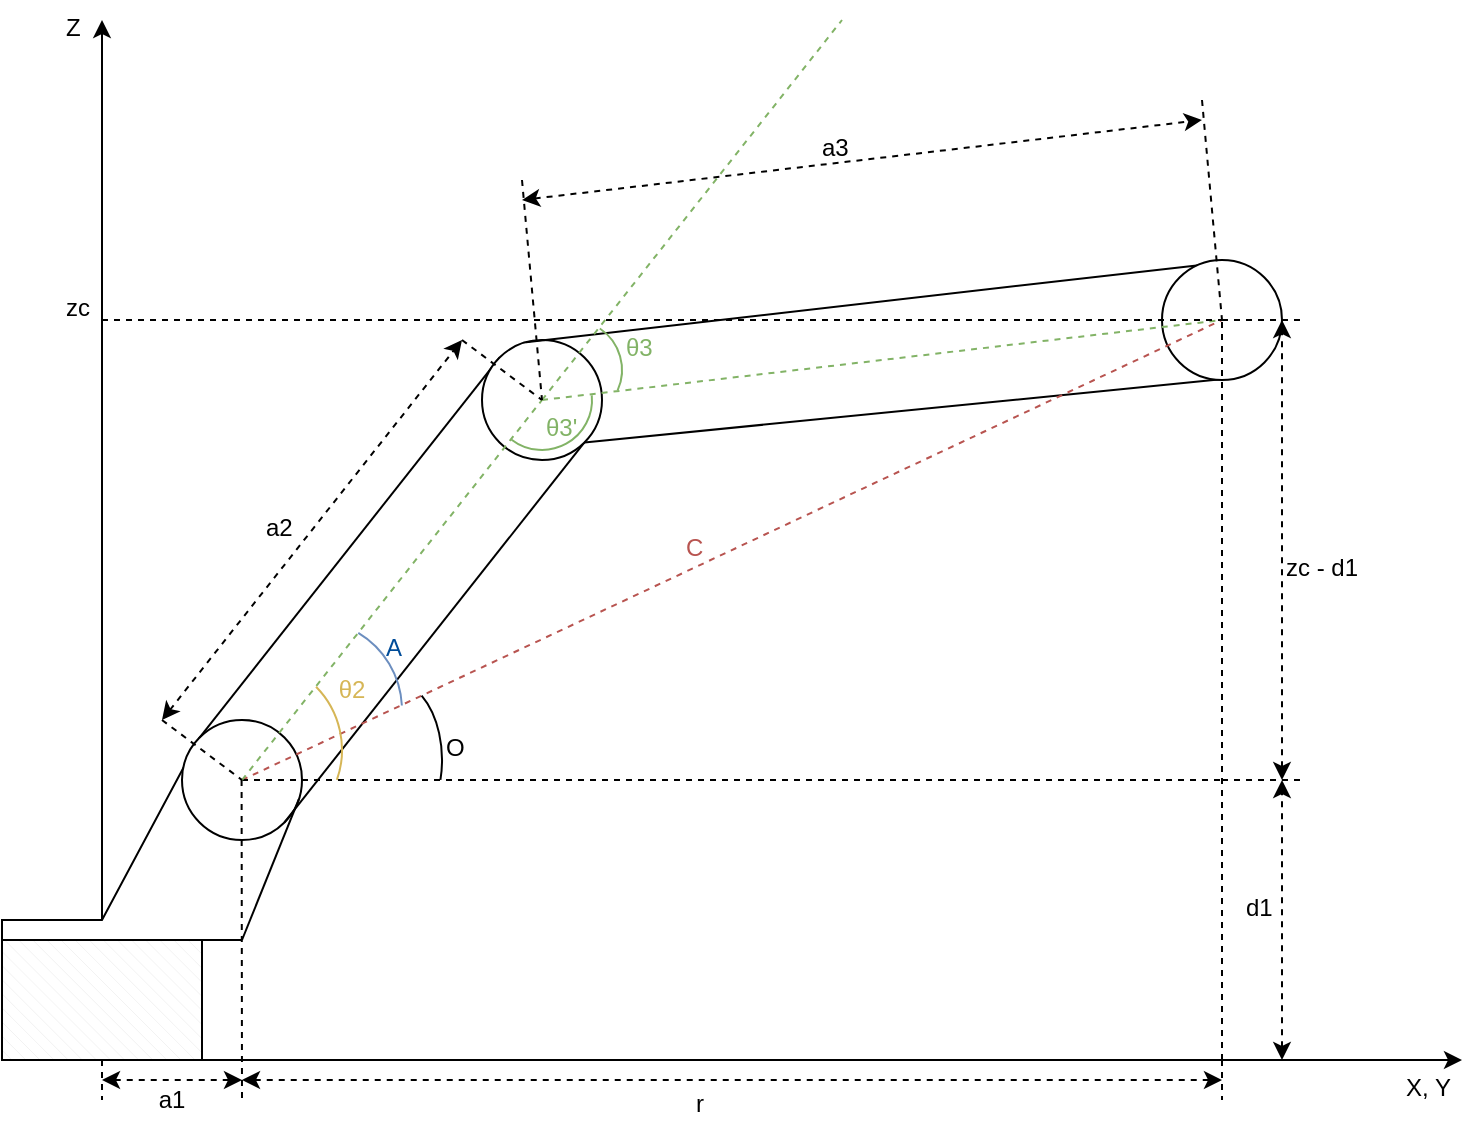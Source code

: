 <mxfile version="21.1.4" type="github">
  <diagram id="-vXVlNsbkdCq79Y3Mfth" name="Page-1">
    <mxGraphModel dx="2012" dy="658" grid="1" gridSize="10" guides="1" tooltips="1" connect="1" arrows="1" fold="1" page="1" pageScale="1" pageWidth="827" pageHeight="1169" math="0" shadow="0">
      <root>
        <mxCell id="0" />
        <mxCell id="1" parent="0" />
        <mxCell id="2kVJpFrSpQu1jmbqUrIs-1" value="" style="endArrow=classic;html=1;rounded=0;" parent="1" edge="1">
          <mxGeometry width="50" height="50" relative="1" as="geometry">
            <mxPoint x="40" y="560" as="sourcePoint" />
            <mxPoint x="720" y="560" as="targetPoint" />
          </mxGeometry>
        </mxCell>
        <mxCell id="2kVJpFrSpQu1jmbqUrIs-2" value="" style="endArrow=classic;html=1;rounded=0;" parent="1" edge="1">
          <mxGeometry width="50" height="50" relative="1" as="geometry">
            <mxPoint x="40" y="490" as="sourcePoint" />
            <mxPoint x="40" y="40" as="targetPoint" />
          </mxGeometry>
        </mxCell>
        <mxCell id="2kVJpFrSpQu1jmbqUrIs-5" value="" style="endArrow=classic;startArrow=classic;html=1;rounded=0;dashed=1;" parent="1" edge="1">
          <mxGeometry width="50" height="50" relative="1" as="geometry">
            <mxPoint x="40" y="570" as="sourcePoint" />
            <mxPoint x="110" y="570" as="targetPoint" />
          </mxGeometry>
        </mxCell>
        <mxCell id="2kVJpFrSpQu1jmbqUrIs-6" value="" style="endArrow=none;html=1;rounded=0;dashed=1;" parent="1" edge="1">
          <mxGeometry width="50" height="50" relative="1" as="geometry">
            <mxPoint x="40" y="560" as="sourcePoint" />
            <mxPoint x="40" y="580" as="targetPoint" />
          </mxGeometry>
        </mxCell>
        <mxCell id="ueE82trLqGOOPJVc2oxz-1" value="a1" style="text;html=1;strokeColor=none;fillColor=none;align=center;verticalAlign=middle;whiteSpace=wrap;rounded=0;" parent="1" vertex="1">
          <mxGeometry x="60" y="575" width="30" height="10" as="geometry" />
        </mxCell>
        <mxCell id="ueE82trLqGOOPJVc2oxz-9" value="" style="verticalLabelPosition=bottom;verticalAlign=top;html=1;shape=mxgraph.basic.patternFillRect;fillStyle=diagRev;step=5;fillStrokeWidth=0.2;fillStrokeColor=#dddddd;" parent="1" vertex="1">
          <mxGeometry x="-10" y="500" width="100" height="60" as="geometry" />
        </mxCell>
        <mxCell id="ueE82trLqGOOPJVc2oxz-10" value="" style="endArrow=none;html=1;rounded=0;entryX=0;entryY=0;entryDx=0;entryDy=0;" parent="1" target="ueE82trLqGOOPJVc2oxz-11" edge="1">
          <mxGeometry width="50" height="50" relative="1" as="geometry">
            <mxPoint x="-10" y="500" as="sourcePoint" />
            <mxPoint x="80" y="460" as="targetPoint" />
            <Array as="points">
              <mxPoint x="-10" y="490" />
              <mxPoint x="40" y="490" />
            </Array>
          </mxGeometry>
        </mxCell>
        <mxCell id="ueE82trLqGOOPJVc2oxz-11" value="" style="ellipse;whiteSpace=wrap;html=1;aspect=fixed;" parent="1" vertex="1">
          <mxGeometry x="80" y="390" width="60" height="60" as="geometry" />
        </mxCell>
        <mxCell id="ueE82trLqGOOPJVc2oxz-12" value="" style="endArrow=none;html=1;rounded=0;entryX=0.974;entryY=0.659;entryDx=0;entryDy=0;entryPerimeter=0;" parent="1" target="ueE82trLqGOOPJVc2oxz-11" edge="1">
          <mxGeometry width="50" height="50" relative="1" as="geometry">
            <mxPoint x="110" y="500" as="sourcePoint" />
            <mxPoint x="140" y="430" as="targetPoint" />
          </mxGeometry>
        </mxCell>
        <mxCell id="ueE82trLqGOOPJVc2oxz-13" value="" style="endArrow=none;html=1;rounded=0;" parent="1" edge="1">
          <mxGeometry width="50" height="50" relative="1" as="geometry">
            <mxPoint x="90" y="500" as="sourcePoint" />
            <mxPoint x="110" y="500" as="targetPoint" />
          </mxGeometry>
        </mxCell>
        <mxCell id="ueE82trLqGOOPJVc2oxz-14" value="" style="endArrow=none;html=1;rounded=0;exitX=0;exitY=0;exitDx=0;exitDy=0;entryX=0;entryY=0;entryDx=0;entryDy=0;" parent="1" source="ueE82trLqGOOPJVc2oxz-11" target="ueE82trLqGOOPJVc2oxz-16" edge="1">
          <mxGeometry width="50" height="50" relative="1" as="geometry">
            <mxPoint x="90" y="400" as="sourcePoint" />
            <mxPoint x="240" y="240" as="targetPoint" />
          </mxGeometry>
        </mxCell>
        <mxCell id="ueE82trLqGOOPJVc2oxz-15" value="" style="endArrow=none;html=1;rounded=0;exitX=1;exitY=1;exitDx=0;exitDy=0;entryX=1;entryY=1;entryDx=0;entryDy=0;" parent="1" source="ueE82trLqGOOPJVc2oxz-11" target="ueE82trLqGOOPJVc2oxz-16" edge="1">
          <mxGeometry width="50" height="50" relative="1" as="geometry">
            <mxPoint x="139.997" y="428.787" as="sourcePoint" />
            <mxPoint x="291.21" y="270" as="targetPoint" />
          </mxGeometry>
        </mxCell>
        <mxCell id="2kVJpFrSpQu1jmbqUrIs-7" value="" style="endArrow=none;html=1;rounded=0;exitX=1;exitY=1;exitDx=0;exitDy=0;dashed=1;" parent="1" edge="1">
          <mxGeometry width="50" height="50" relative="1" as="geometry">
            <mxPoint x="109.8" y="420" as="sourcePoint" />
            <mxPoint x="110" y="580" as="targetPoint" />
          </mxGeometry>
        </mxCell>
        <mxCell id="ueE82trLqGOOPJVc2oxz-16" value="" style="ellipse;whiteSpace=wrap;html=1;aspect=fixed;" parent="1" vertex="1">
          <mxGeometry x="230" y="200" width="60" height="60" as="geometry" />
        </mxCell>
        <mxCell id="ueE82trLqGOOPJVc2oxz-17" value="" style="endArrow=none;html=1;rounded=0;exitX=0.367;exitY=0.018;exitDx=0;exitDy=0;exitPerimeter=0;entryX=0.307;entryY=0.043;entryDx=0;entryDy=0;entryPerimeter=0;" parent="1" source="ueE82trLqGOOPJVc2oxz-16" target="ueE82trLqGOOPJVc2oxz-19" edge="1">
          <mxGeometry width="50" height="50" relative="1" as="geometry">
            <mxPoint x="279.997" y="259.997" as="sourcePoint" />
            <mxPoint x="520" y="150" as="targetPoint" />
          </mxGeometry>
        </mxCell>
        <mxCell id="ueE82trLqGOOPJVc2oxz-18" value="" style="endArrow=none;html=1;rounded=0;exitX=1;exitY=1;exitDx=0;exitDy=0;entryX=0.637;entryY=0.98;entryDx=0;entryDy=0;entryPerimeter=0;" parent="1" source="ueE82trLqGOOPJVc2oxz-16" target="ueE82trLqGOOPJVc2oxz-19" edge="1">
          <mxGeometry width="50" height="50" relative="1" as="geometry">
            <mxPoint x="280.0" y="281.08" as="sourcePoint" />
            <mxPoint x="547.98" y="200" as="targetPoint" />
          </mxGeometry>
        </mxCell>
        <mxCell id="ueE82trLqGOOPJVc2oxz-19" value="" style="ellipse;whiteSpace=wrap;html=1;aspect=fixed;" parent="1" vertex="1">
          <mxGeometry x="570" y="160" width="60" height="60" as="geometry" />
        </mxCell>
        <mxCell id="ueE82trLqGOOPJVc2oxz-20" value="" style="endArrow=none;html=1;rounded=1;entryX=0.5;entryY=0.5;entryDx=0;entryDy=0;entryPerimeter=0;fillColor=#f8cecc;strokeColor=#B85450;dashed=1;" parent="1" target="ueE82trLqGOOPJVc2oxz-19" edge="1">
          <mxGeometry width="50" height="50" relative="1" as="geometry">
            <mxPoint x="110" y="420" as="sourcePoint" />
            <mxPoint x="670" y="170" as="targetPoint" />
          </mxGeometry>
        </mxCell>
        <mxCell id="ueE82trLqGOOPJVc2oxz-21" value="" style="verticalLabelPosition=bottom;verticalAlign=top;html=1;shape=mxgraph.basic.arc;startAngle=0.101;endAngle=0.29;" parent="1" vertex="1">
          <mxGeometry x="160" y="370" width="50" height="80" as="geometry" />
        </mxCell>
        <mxCell id="ueE82trLqGOOPJVc2oxz-22" value="" style="endArrow=none;dashed=1;html=1;rounded=1;" parent="1" edge="1">
          <mxGeometry width="50" height="50" relative="1" as="geometry">
            <mxPoint x="110" y="420" as="sourcePoint" />
            <mxPoint x="600" y="420" as="targetPoint" />
          </mxGeometry>
        </mxCell>
        <mxCell id="ueE82trLqGOOPJVc2oxz-23" value="" style="endArrow=none;dashed=1;html=1;rounded=1;" parent="1" edge="1">
          <mxGeometry width="50" height="50" relative="1" as="geometry">
            <mxPoint x="600" y="560" as="sourcePoint" />
            <mxPoint x="600" y="190" as="targetPoint" />
          </mxGeometry>
        </mxCell>
        <mxCell id="ueE82trLqGOOPJVc2oxz-24" value="" style="endArrow=none;dashed=1;html=1;rounded=1;entryX=0.5;entryY=0.5;entryDx=0;entryDy=0;entryPerimeter=0;fillColor=#d5e8d4;strokeColor=#82b366;" parent="1" target="ueE82trLqGOOPJVc2oxz-16" edge="1">
          <mxGeometry width="50" height="50" relative="1" as="geometry">
            <mxPoint x="110" y="420" as="sourcePoint" />
            <mxPoint x="370" y="290" as="targetPoint" />
          </mxGeometry>
        </mxCell>
        <mxCell id="ueE82trLqGOOPJVc2oxz-25" value="" style="endArrow=none;dashed=1;html=1;rounded=1;fillColor=#d5e8d4;strokeColor=#82b366;" parent="1" edge="1">
          <mxGeometry width="50" height="50" relative="1" as="geometry">
            <mxPoint x="260" y="230" as="sourcePoint" />
            <mxPoint x="600" y="190" as="targetPoint" />
          </mxGeometry>
        </mxCell>
        <mxCell id="ueE82trLqGOOPJVc2oxz-26" value="" style="verticalLabelPosition=bottom;verticalAlign=top;html=1;shape=mxgraph.basic.arc;startAngle=0.126;endAngle=0.304;fillColor=#fff2cc;strokeColor=#D6B656;" parent="1" vertex="1">
          <mxGeometry x="70" y="360" width="90" height="90" as="geometry" />
        </mxCell>
        <mxCell id="ueE82trLqGOOPJVc2oxz-34" value="" style="verticalLabelPosition=bottom;verticalAlign=top;html=1;shape=mxgraph.basic.arc;startAngle=0.086;endAngle=0.242;fillColor=#dae8fc;strokeColor=#6c8ebf;" parent="1" vertex="1">
          <mxGeometry x="100" y="340" width="90" height="90" as="geometry" />
        </mxCell>
        <mxCell id="ueE82trLqGOOPJVc2oxz-35" value="O" style="text;whiteSpace=wrap;html=1;" parent="1" vertex="1">
          <mxGeometry x="210" y="390" width="40" height="30" as="geometry" />
        </mxCell>
        <mxCell id="ueE82trLqGOOPJVc2oxz-36" value="&lt;font color=&quot;#004c99&quot;&gt;A&lt;/font&gt;" style="text;whiteSpace=wrap;html=1;" parent="1" vertex="1">
          <mxGeometry x="180" y="340" width="40" height="30" as="geometry" />
        </mxCell>
        <mxCell id="ueE82trLqGOOPJVc2oxz-37" value="&lt;font color=&quot;#d6b656&quot;&gt;θ2&lt;/font&gt;" style="text;html=1;strokeColor=none;fillColor=none;align=center;verticalAlign=middle;whiteSpace=wrap;rounded=0;" parent="1" vertex="1">
          <mxGeometry x="150" y="370" width="30" height="10" as="geometry" />
        </mxCell>
        <mxCell id="ueE82trLqGOOPJVc2oxz-38" value="&lt;font color=&quot;#b85450&quot;&gt;C&lt;/font&gt;" style="text;whiteSpace=wrap;html=1;" parent="1" vertex="1">
          <mxGeometry x="330" y="290" width="40" height="30" as="geometry" />
        </mxCell>
        <mxCell id="ueE82trLqGOOPJVc2oxz-40" value="" style="endArrow=none;dashed=1;html=1;rounded=1;entryX=0.5;entryY=0.5;entryDx=0;entryDy=0;entryPerimeter=0;fillColor=#d5e8d4;strokeColor=#82B366;endSize=6;" parent="1" edge="1">
          <mxGeometry width="50" height="50" relative="1" as="geometry">
            <mxPoint x="260" y="230" as="sourcePoint" />
            <mxPoint x="410" y="40" as="targetPoint" />
          </mxGeometry>
        </mxCell>
        <mxCell id="ueE82trLqGOOPJVc2oxz-42" value="" style="verticalLabelPosition=bottom;verticalAlign=top;html=1;shape=mxgraph.basic.arc;startAngle=0.094;endAngle=0.317;strokeColor=#82B366;" parent="1" vertex="1">
          <mxGeometry x="250" y="190" width="50" height="50" as="geometry" />
        </mxCell>
        <mxCell id="ueE82trLqGOOPJVc2oxz-43" value="&lt;font color=&quot;#82b366&quot;&gt;θ3&lt;/font&gt;" style="text;whiteSpace=wrap;html=1;" parent="1" vertex="1">
          <mxGeometry x="300" y="190" width="40" height="30" as="geometry" />
        </mxCell>
        <mxCell id="48oe6Odvlq8fvG5OJBM8-2" value="" style="verticalLabelPosition=bottom;verticalAlign=top;html=1;shape=mxgraph.basic.arc;startAngle=0.235;endAngle=0.604;strokeColor=#82B366;" vertex="1" parent="1">
          <mxGeometry x="235" y="205" width="50" height="50" as="geometry" />
        </mxCell>
        <mxCell id="48oe6Odvlq8fvG5OJBM8-3" value="&lt;font color=&quot;#82b366&quot;&gt;θ3&#39;&lt;/font&gt;" style="text;whiteSpace=wrap;html=1;" vertex="1" parent="1">
          <mxGeometry x="260" y="230" width="25" height="20" as="geometry" />
        </mxCell>
        <mxCell id="48oe6Odvlq8fvG5OJBM8-4" value="a2" style="text;whiteSpace=wrap;html=1;" vertex="1" parent="1">
          <mxGeometry x="120" y="280" width="20" height="20" as="geometry" />
        </mxCell>
        <mxCell id="48oe6Odvlq8fvG5OJBM8-5" value="a3" style="text;whiteSpace=wrap;html=1;" vertex="1" parent="1">
          <mxGeometry x="398" y="90" width="16" height="20" as="geometry" />
        </mxCell>
        <mxCell id="48oe6Odvlq8fvG5OJBM8-6" value="" style="endArrow=none;html=1;rounded=0;dashed=1;" edge="1" parent="1">
          <mxGeometry width="50" height="50" relative="1" as="geometry">
            <mxPoint x="590" y="80" as="sourcePoint" />
            <mxPoint x="600" y="190" as="targetPoint" />
          </mxGeometry>
        </mxCell>
        <mxCell id="48oe6Odvlq8fvG5OJBM8-7" value="" style="endArrow=none;html=1;rounded=0;dashed=1;" edge="1" parent="1">
          <mxGeometry width="50" height="50" relative="1" as="geometry">
            <mxPoint x="250" y="120" as="sourcePoint" />
            <mxPoint x="260" y="230" as="targetPoint" />
          </mxGeometry>
        </mxCell>
        <mxCell id="48oe6Odvlq8fvG5OJBM8-8" value="" style="endArrow=classic;startArrow=classic;html=1;rounded=0;dashed=1;" edge="1" parent="1">
          <mxGeometry width="50" height="50" relative="1" as="geometry">
            <mxPoint x="250" y="130" as="sourcePoint" />
            <mxPoint x="590" y="90" as="targetPoint" />
          </mxGeometry>
        </mxCell>
        <mxCell id="48oe6Odvlq8fvG5OJBM8-10" value="" style="endArrow=none;html=1;rounded=0;dashed=1;entryX=0;entryY=0;entryDx=0;entryDy=0;" edge="1" parent="1">
          <mxGeometry width="50" height="50" relative="1" as="geometry">
            <mxPoint x="70" y="390" as="sourcePoint" />
            <mxPoint x="110" y="420" as="targetPoint" />
          </mxGeometry>
        </mxCell>
        <mxCell id="48oe6Odvlq8fvG5OJBM8-11" value="" style="endArrow=none;html=1;rounded=0;dashed=1;entryX=0;entryY=0;entryDx=0;entryDy=0;" edge="1" parent="1">
          <mxGeometry width="50" height="50" relative="1" as="geometry">
            <mxPoint x="220" y="200" as="sourcePoint" />
            <mxPoint x="260" y="230" as="targetPoint" />
          </mxGeometry>
        </mxCell>
        <mxCell id="48oe6Odvlq8fvG5OJBM8-12" value="" style="endArrow=classic;startArrow=classic;html=1;rounded=0;dashed=1;" edge="1" parent="1">
          <mxGeometry width="50" height="50" relative="1" as="geometry">
            <mxPoint x="70" y="390" as="sourcePoint" />
            <mxPoint x="220" y="200" as="targetPoint" />
          </mxGeometry>
        </mxCell>
        <mxCell id="48oe6Odvlq8fvG5OJBM8-13" value="Z" style="text;whiteSpace=wrap;html=1;" vertex="1" parent="1">
          <mxGeometry x="20" y="30" width="16" height="20" as="geometry" />
        </mxCell>
        <mxCell id="48oe6Odvlq8fvG5OJBM8-15" value="X, Y" style="text;whiteSpace=wrap;html=1;" vertex="1" parent="1">
          <mxGeometry x="690" y="560" width="30" height="20" as="geometry" />
        </mxCell>
        <mxCell id="48oe6Odvlq8fvG5OJBM8-16" value="r" style="text;whiteSpace=wrap;html=1;" vertex="1" parent="1">
          <mxGeometry x="335" y="567.5" width="30" height="25" as="geometry" />
        </mxCell>
        <mxCell id="48oe6Odvlq8fvG5OJBM8-17" value="" style="endArrow=none;html=1;rounded=0;dashed=1;" edge="1" parent="1">
          <mxGeometry width="50" height="50" relative="1" as="geometry">
            <mxPoint x="600" y="560" as="sourcePoint" />
            <mxPoint x="600" y="580" as="targetPoint" />
          </mxGeometry>
        </mxCell>
        <mxCell id="48oe6Odvlq8fvG5OJBM8-18" value="" style="endArrow=classic;startArrow=classic;html=1;rounded=0;dashed=1;" edge="1" parent="1">
          <mxGeometry width="50" height="50" relative="1" as="geometry">
            <mxPoint x="110" y="570" as="sourcePoint" />
            <mxPoint x="600" y="570" as="targetPoint" />
          </mxGeometry>
        </mxCell>
        <mxCell id="48oe6Odvlq8fvG5OJBM8-19" value="" style="endArrow=none;dashed=1;html=1;strokeWidth=1;rounded=0;" edge="1" parent="1">
          <mxGeometry width="50" height="50" relative="1" as="geometry">
            <mxPoint x="600" y="420" as="sourcePoint" />
            <mxPoint x="640" y="420" as="targetPoint" />
          </mxGeometry>
        </mxCell>
        <mxCell id="48oe6Odvlq8fvG5OJBM8-20" value="" style="endArrow=none;dashed=1;html=1;strokeWidth=1;rounded=0;" edge="1" parent="1">
          <mxGeometry width="50" height="50" relative="1" as="geometry">
            <mxPoint x="600" y="190" as="sourcePoint" />
            <mxPoint x="640" y="190" as="targetPoint" />
          </mxGeometry>
        </mxCell>
        <mxCell id="48oe6Odvlq8fvG5OJBM8-21" value="" style="endArrow=classic;startArrow=classic;html=1;rounded=0;dashed=1;" edge="1" parent="1">
          <mxGeometry width="50" height="50" relative="1" as="geometry">
            <mxPoint x="630" y="420" as="sourcePoint" />
            <mxPoint x="630" y="190" as="targetPoint" />
          </mxGeometry>
        </mxCell>
        <mxCell id="48oe6Odvlq8fvG5OJBM8-22" value="" style="endArrow=classic;startArrow=classic;html=1;rounded=0;dashed=1;" edge="1" parent="1">
          <mxGeometry width="50" height="50" relative="1" as="geometry">
            <mxPoint x="630" y="560" as="sourcePoint" />
            <mxPoint x="630" y="420" as="targetPoint" />
          </mxGeometry>
        </mxCell>
        <mxCell id="48oe6Odvlq8fvG5OJBM8-23" value="d1" style="text;whiteSpace=wrap;html=1;" vertex="1" parent="1">
          <mxGeometry x="610" y="470" width="20" height="20" as="geometry" />
        </mxCell>
        <mxCell id="48oe6Odvlq8fvG5OJBM8-24" value="" style="endArrow=none;dashed=1;html=1;strokeWidth=1;rounded=0;" edge="1" parent="1">
          <mxGeometry width="50" height="50" relative="1" as="geometry">
            <mxPoint x="40" y="190" as="sourcePoint" />
            <mxPoint x="600" y="190" as="targetPoint" />
          </mxGeometry>
        </mxCell>
        <mxCell id="48oe6Odvlq8fvG5OJBM8-25" value="zc" style="text;whiteSpace=wrap;html=1;" vertex="1" parent="1">
          <mxGeometry x="20" y="170" width="16" height="20" as="geometry" />
        </mxCell>
        <mxCell id="48oe6Odvlq8fvG5OJBM8-26" value="zc - d1" style="text;whiteSpace=wrap;html=1;" vertex="1" parent="1">
          <mxGeometry x="630" y="300" width="40" height="20" as="geometry" />
        </mxCell>
      </root>
    </mxGraphModel>
  </diagram>
</mxfile>
